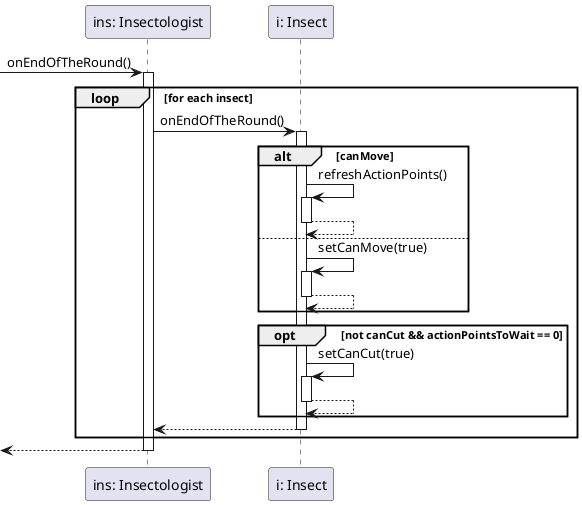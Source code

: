 @startuml Insectologist.onEndOfTheRound

participant "ins: Insectologist" as ins
participant "i: Insect" as i

-> ins: onEndOfTheRound()
activate ins

loop for each insect

	ins -> i: onEndOfTheRound()
	activate i

	alt canMove
		i -> i: refreshActionPoints()
		activate i

		i --> i
		deactivate i
	else
		i -> i: setCanMove(true)
		activate i

		i --> i
		deactivate i
	end

	opt not canCut && actionPointsToWait == 0
		i -> i: setCanCut(true)
		activate i

		i --> i
		deactivate i
	end

	ins <-- i
	deactivate i

end

<-- ins
deactivate ins

@enduml
